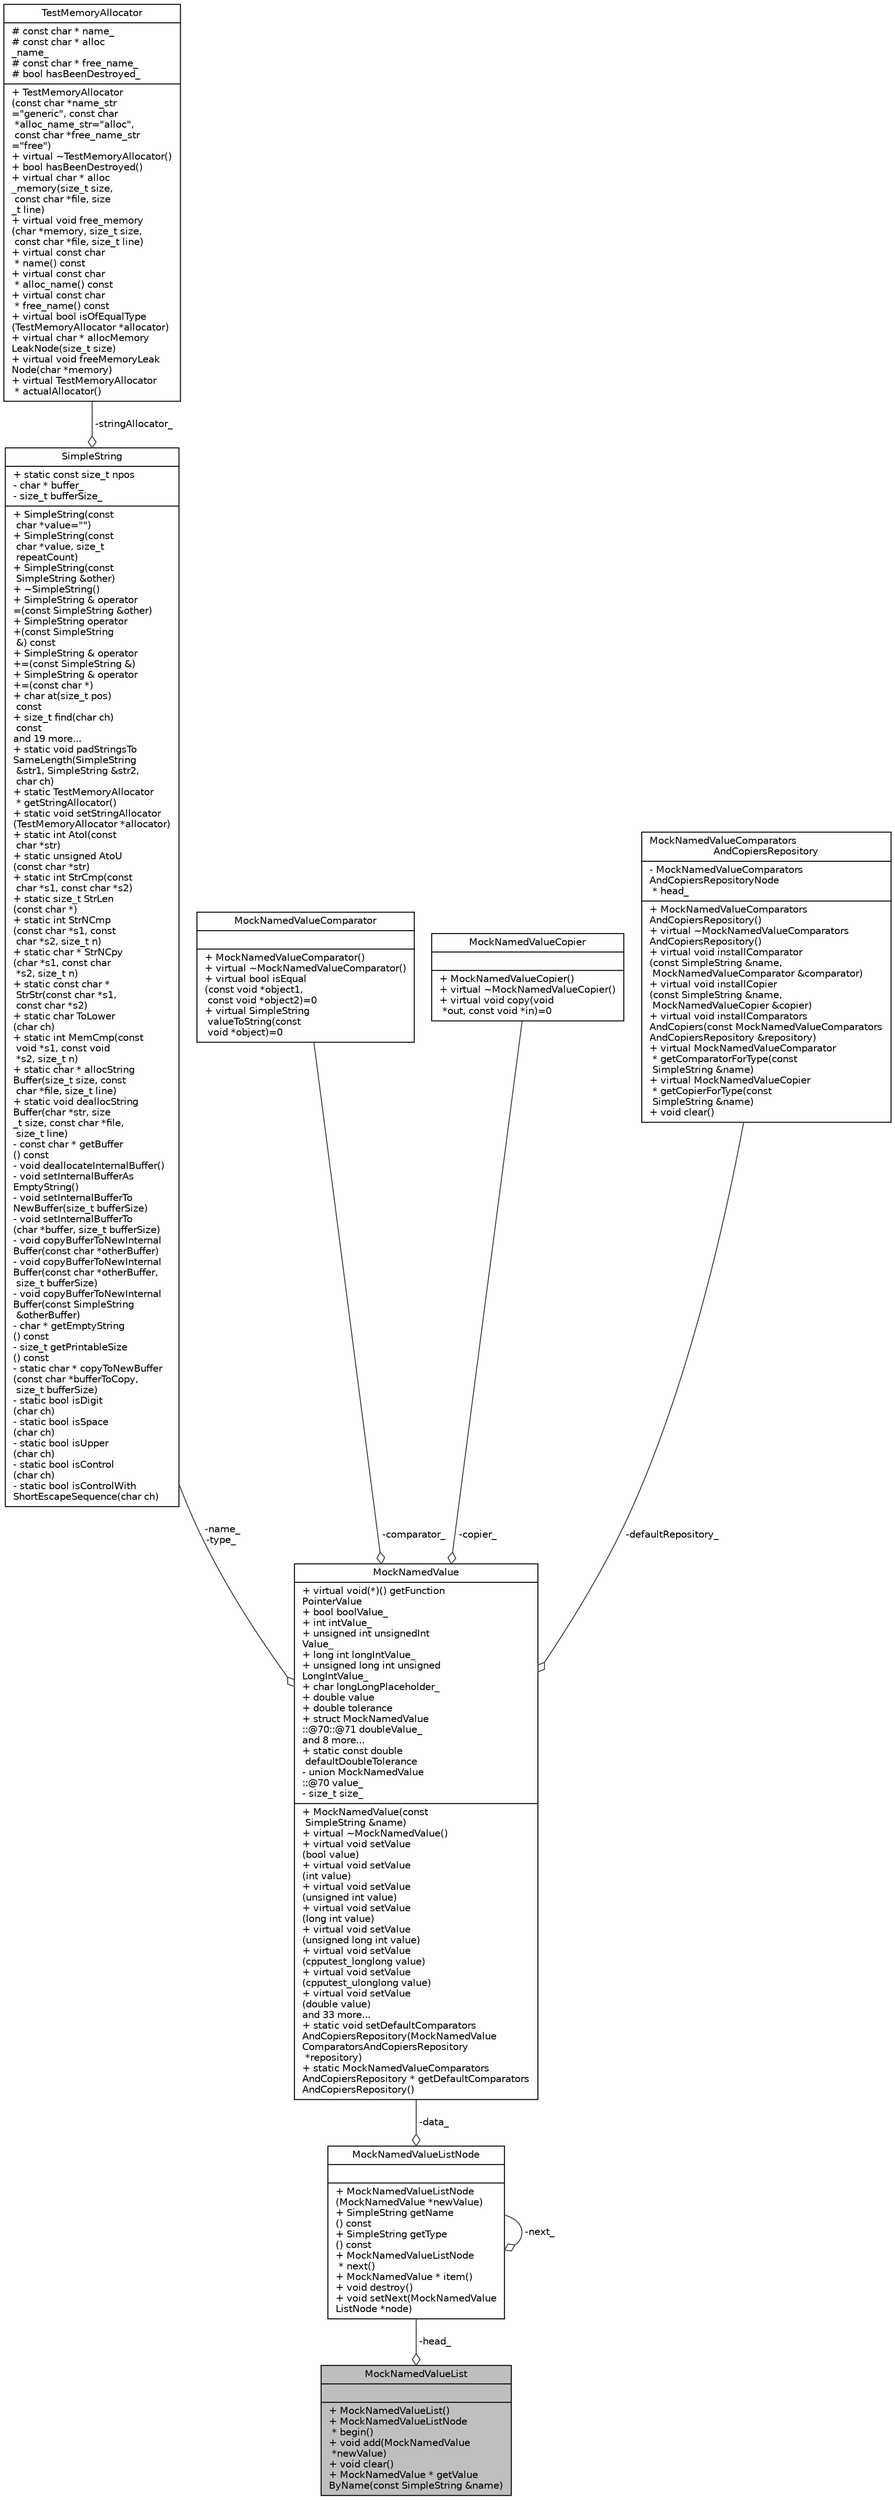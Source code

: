 digraph "MockNamedValueList"
{
 // LATEX_PDF_SIZE
  edge [fontname="Helvetica",fontsize="10",labelfontname="Helvetica",labelfontsize="10"];
  node [fontname="Helvetica",fontsize="10",shape=record];
  Node1 [label="{MockNamedValueList\n||+  MockNamedValueList()\l+ MockNamedValueListNode\l * begin()\l+ void add(MockNamedValue\l *newValue)\l+ void clear()\l+ MockNamedValue * getValue\lByName(const SimpleString &name)\l}",height=0.2,width=0.4,color="black", fillcolor="grey75", style="filled", fontcolor="black",tooltip=" "];
  Node2 -> Node1 [color="grey25",fontsize="10",style="solid",label=" -head_" ,arrowhead="odiamond",fontname="Helvetica"];
  Node2 [label="{MockNamedValueListNode\n||+  MockNamedValueListNode\l(MockNamedValue *newValue)\l+ SimpleString getName\l() const\l+ SimpleString getType\l() const\l+ MockNamedValueListNode\l * next()\l+ MockNamedValue * item()\l+ void destroy()\l+ void setNext(MockNamedValue\lListNode *node)\l}",height=0.2,width=0.4,color="black", fillcolor="white", style="filled",URL="$classMockNamedValueListNode.html",tooltip=" "];
  Node3 -> Node2 [color="grey25",fontsize="10",style="solid",label=" -data_" ,arrowhead="odiamond",fontname="Helvetica"];
  Node3 [label="{MockNamedValue\n|+ virtual void(*)() getFunction\lPointerValue\l+ bool boolValue_\l+ int intValue_\l+ unsigned int unsignedInt\lValue_\l+ long int longIntValue_\l+ unsigned long int unsigned\lLongIntValue_\l+ char longLongPlaceholder_\l+ double value\l+ double tolerance\l+ struct MockNamedValue\l::@70::@71 doubleValue_\land 8 more...\l+ static const double\l defaultDoubleTolerance\l- union MockNamedValue\l::@70 value_\l- size_t size_\l|+  MockNamedValue(const\l SimpleString &name)\l+ virtual ~MockNamedValue()\l+ virtual void setValue\l(bool value)\l+ virtual void setValue\l(int value)\l+ virtual void setValue\l(unsigned int value)\l+ virtual void setValue\l(long int value)\l+ virtual void setValue\l(unsigned long int value)\l+ virtual void setValue\l(cpputest_longlong value)\l+ virtual void setValue\l(cpputest_ulonglong value)\l+ virtual void setValue\l(double value)\land 33 more...\l+ static void setDefaultComparators\lAndCopiersRepository(MockNamedValue\lComparatorsAndCopiersRepository\l *repository)\l+ static MockNamedValueComparators\lAndCopiersRepository * getDefaultComparators\lAndCopiersRepository()\l}",height=0.2,width=0.4,color="black", fillcolor="white", style="filled",URL="$classMockNamedValue.html",tooltip=" "];
  Node4 -> Node3 [color="grey25",fontsize="10",style="solid",label=" -name_\n-type_" ,arrowhead="odiamond",fontname="Helvetica"];
  Node4 [label="{SimpleString\n|+ static const size_t npos\l- char * buffer_\l- size_t bufferSize_\l|+  SimpleString(const\l char *value=\"\")\l+  SimpleString(const\l char *value, size_t\l repeatCount)\l+  SimpleString(const\l SimpleString &other)\l+  ~SimpleString()\l+ SimpleString & operator\l=(const SimpleString &other)\l+ SimpleString operator\l+(const SimpleString\l &) const\l+ SimpleString & operator\l+=(const SimpleString &)\l+ SimpleString & operator\l+=(const char *)\l+ char at(size_t pos)\l const\l+ size_t find(char ch)\l const\land 19 more...\l+ static void padStringsTo\lSameLength(SimpleString\l &str1, SimpleString &str2,\l char ch)\l+ static TestMemoryAllocator\l * getStringAllocator()\l+ static void setStringAllocator\l(TestMemoryAllocator *allocator)\l+ static int AtoI(const\l char *str)\l+ static unsigned AtoU\l(const char *str)\l+ static int StrCmp(const\l char *s1, const char *s2)\l+ static size_t StrLen\l(const char *)\l+ static int StrNCmp\l(const char *s1, const\l char *s2, size_t n)\l+ static char * StrNCpy\l(char *s1, const char\l *s2, size_t n)\l+ static const char *\l StrStr(const char *s1,\l const char *s2)\l+ static char ToLower\l(char ch)\l+ static int MemCmp(const\l void *s1, const void\l *s2, size_t n)\l+ static char * allocString\lBuffer(size_t size, const\l char *file, size_t line)\l+ static void deallocString\lBuffer(char *str, size\l_t size, const char *file,\l size_t line)\l- const char * getBuffer\l() const\l- void deallocateInternalBuffer()\l- void setInternalBufferAs\lEmptyString()\l- void setInternalBufferTo\lNewBuffer(size_t bufferSize)\l- void setInternalBufferTo\l(char *buffer, size_t bufferSize)\l- void copyBufferToNewInternal\lBuffer(const char *otherBuffer)\l- void copyBufferToNewInternal\lBuffer(const char *otherBuffer,\l size_t bufferSize)\l- void copyBufferToNewInternal\lBuffer(const SimpleString\l &otherBuffer)\l- char * getEmptyString\l() const\l- size_t getPrintableSize\l() const\l- static char * copyToNewBuffer\l(const char *bufferToCopy,\l size_t bufferSize)\l- static bool isDigit\l(char ch)\l- static bool isSpace\l(char ch)\l- static bool isUpper\l(char ch)\l- static bool isControl\l(char ch)\l- static bool isControlWith\lShortEscapeSequence(char ch)\l}",height=0.2,width=0.4,color="black", fillcolor="white", style="filled",URL="$classSimpleString.html",tooltip=" "];
  Node5 -> Node4 [color="grey25",fontsize="10",style="solid",label=" -stringAllocator_" ,arrowhead="odiamond",fontname="Helvetica"];
  Node5 [label="{TestMemoryAllocator\n|# const char * name_\l# const char * alloc\l_name_\l# const char * free_name_\l# bool hasBeenDestroyed_\l|+  TestMemoryAllocator\l(const char *name_str\l=\"generic\", const char\l *alloc_name_str=\"alloc\",\l const char *free_name_str\l=\"free\")\l+ virtual ~TestMemoryAllocator()\l+ bool hasBeenDestroyed()\l+ virtual char * alloc\l_memory(size_t size,\l const char *file, size\l_t line)\l+ virtual void free_memory\l(char *memory, size_t size,\l const char *file, size_t line)\l+ virtual const char\l * name() const\l+ virtual const char\l * alloc_name() const\l+ virtual const char\l * free_name() const\l+ virtual bool isOfEqualType\l(TestMemoryAllocator *allocator)\l+ virtual char * allocMemory\lLeakNode(size_t size)\l+ virtual void freeMemoryLeak\lNode(char *memory)\l+ virtual TestMemoryAllocator\l * actualAllocator()\l}",height=0.2,width=0.4,color="black", fillcolor="white", style="filled",URL="$classTestMemoryAllocator.html",tooltip=" "];
  Node6 -> Node3 [color="grey25",fontsize="10",style="solid",label=" -comparator_" ,arrowhead="odiamond",fontname="Helvetica"];
  Node6 [label="{MockNamedValueComparator\n||+  MockNamedValueComparator()\l+ virtual ~MockNamedValueComparator()\l+ virtual bool isEqual\l(const void *object1,\l const void *object2)=0\l+ virtual SimpleString\l valueToString(const\l void *object)=0\l}",height=0.2,width=0.4,color="black", fillcolor="white", style="filled",URL="$classMockNamedValueComparator.html",tooltip=" "];
  Node7 -> Node3 [color="grey25",fontsize="10",style="solid",label=" -copier_" ,arrowhead="odiamond",fontname="Helvetica"];
  Node7 [label="{MockNamedValueCopier\n||+  MockNamedValueCopier()\l+ virtual ~MockNamedValueCopier()\l+ virtual void copy(void\l *out, const void *in)=0\l}",height=0.2,width=0.4,color="black", fillcolor="white", style="filled",URL="$classMockNamedValueCopier.html",tooltip=" "];
  Node8 -> Node3 [color="grey25",fontsize="10",style="solid",label=" -defaultRepository_" ,arrowhead="odiamond",fontname="Helvetica"];
  Node8 [label="{MockNamedValueComparators\lAndCopiersRepository\n|- MockNamedValueComparators\lAndCopiersRepositoryNode\l * head_\l|+  MockNamedValueComparators\lAndCopiersRepository()\l+ virtual ~MockNamedValueComparators\lAndCopiersRepository()\l+ virtual void installComparator\l(const SimpleString &name,\l MockNamedValueComparator &comparator)\l+ virtual void installCopier\l(const SimpleString &name,\l MockNamedValueCopier &copier)\l+ virtual void installComparators\lAndCopiers(const MockNamedValueComparators\lAndCopiersRepository &repository)\l+ virtual MockNamedValueComparator\l * getComparatorForType(const\l SimpleString &name)\l+ virtual MockNamedValueCopier\l * getCopierForType(const\l SimpleString &name)\l+ void clear()\l}",height=0.2,width=0.4,color="black", fillcolor="white", style="filled",URL="$classMockNamedValueComparatorsAndCopiersRepository.html",tooltip=" "];
  Node2 -> Node2 [color="grey25",fontsize="10",style="solid",label=" -next_" ,arrowhead="odiamond",fontname="Helvetica"];
}
